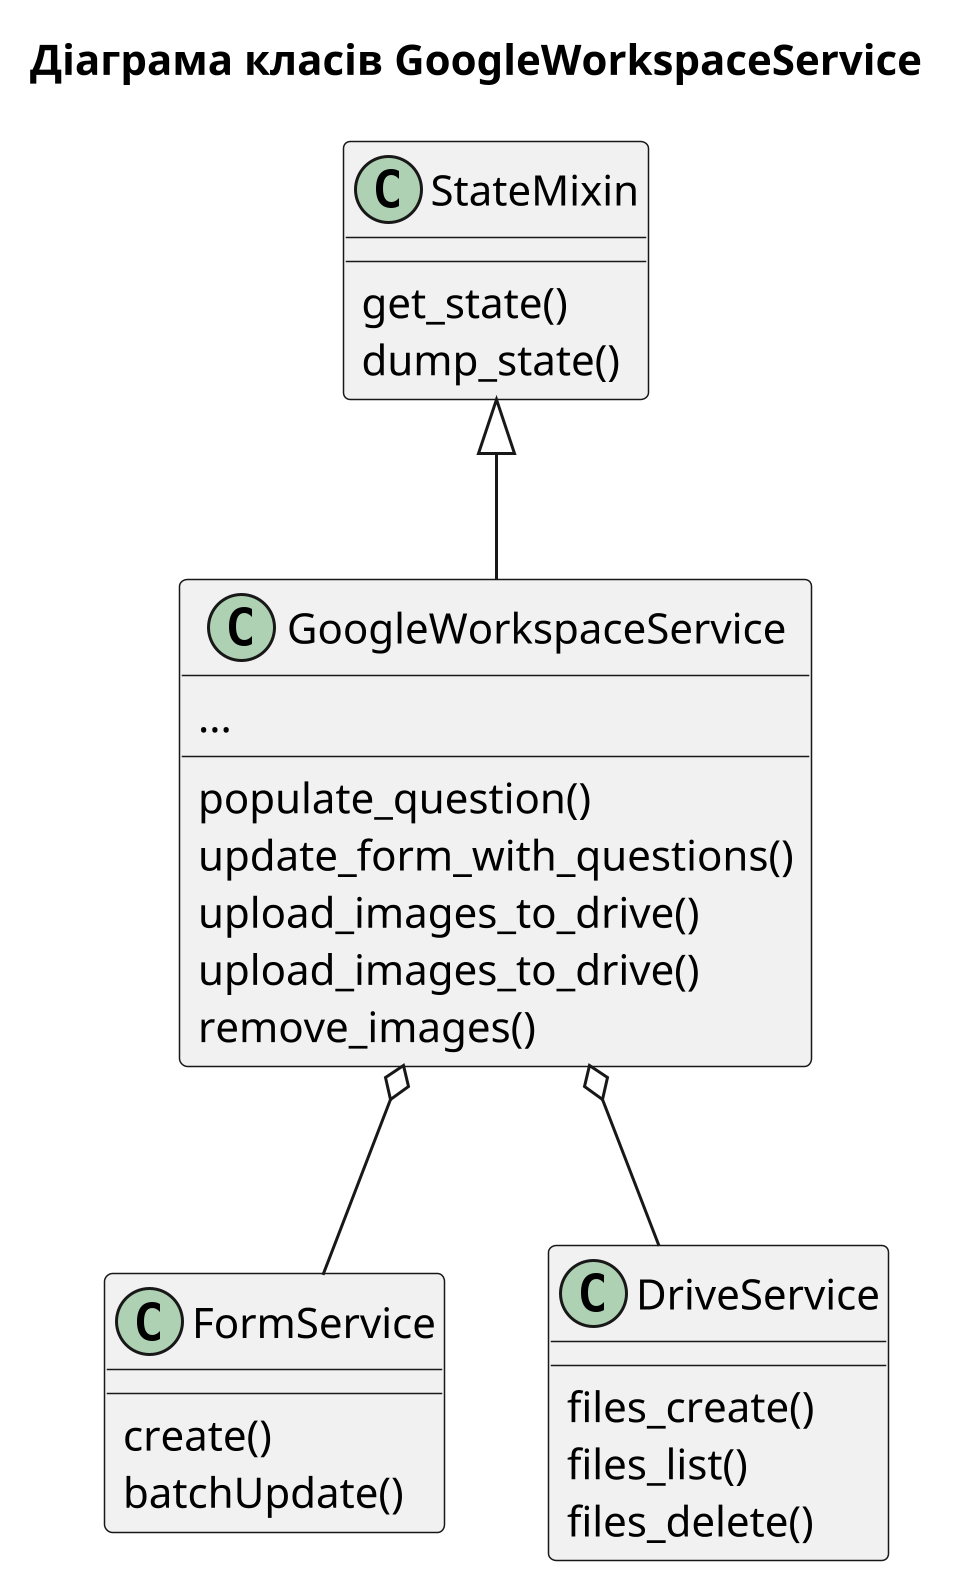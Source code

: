 @startuml Usecases
scale 3
title Діаграма класів GoogleWorkspaceService

class StateMixin {
    get_state()
    dump_state()

}

class FormService {
    create()
    batchUpdate()
}

class DriveService {
    files_create()
    files_list()
    files_delete()
}

class GoogleWorkspaceService extends StateMixin {
    populate_question()
    update_form_with_questions()
    upload_images_to_drive()
    upload_images_to_drive()
    remove_images()
    ...
}

GoogleWorkspaceService o-- FormService
GoogleWorkspaceService o-- DriveService

@enduml